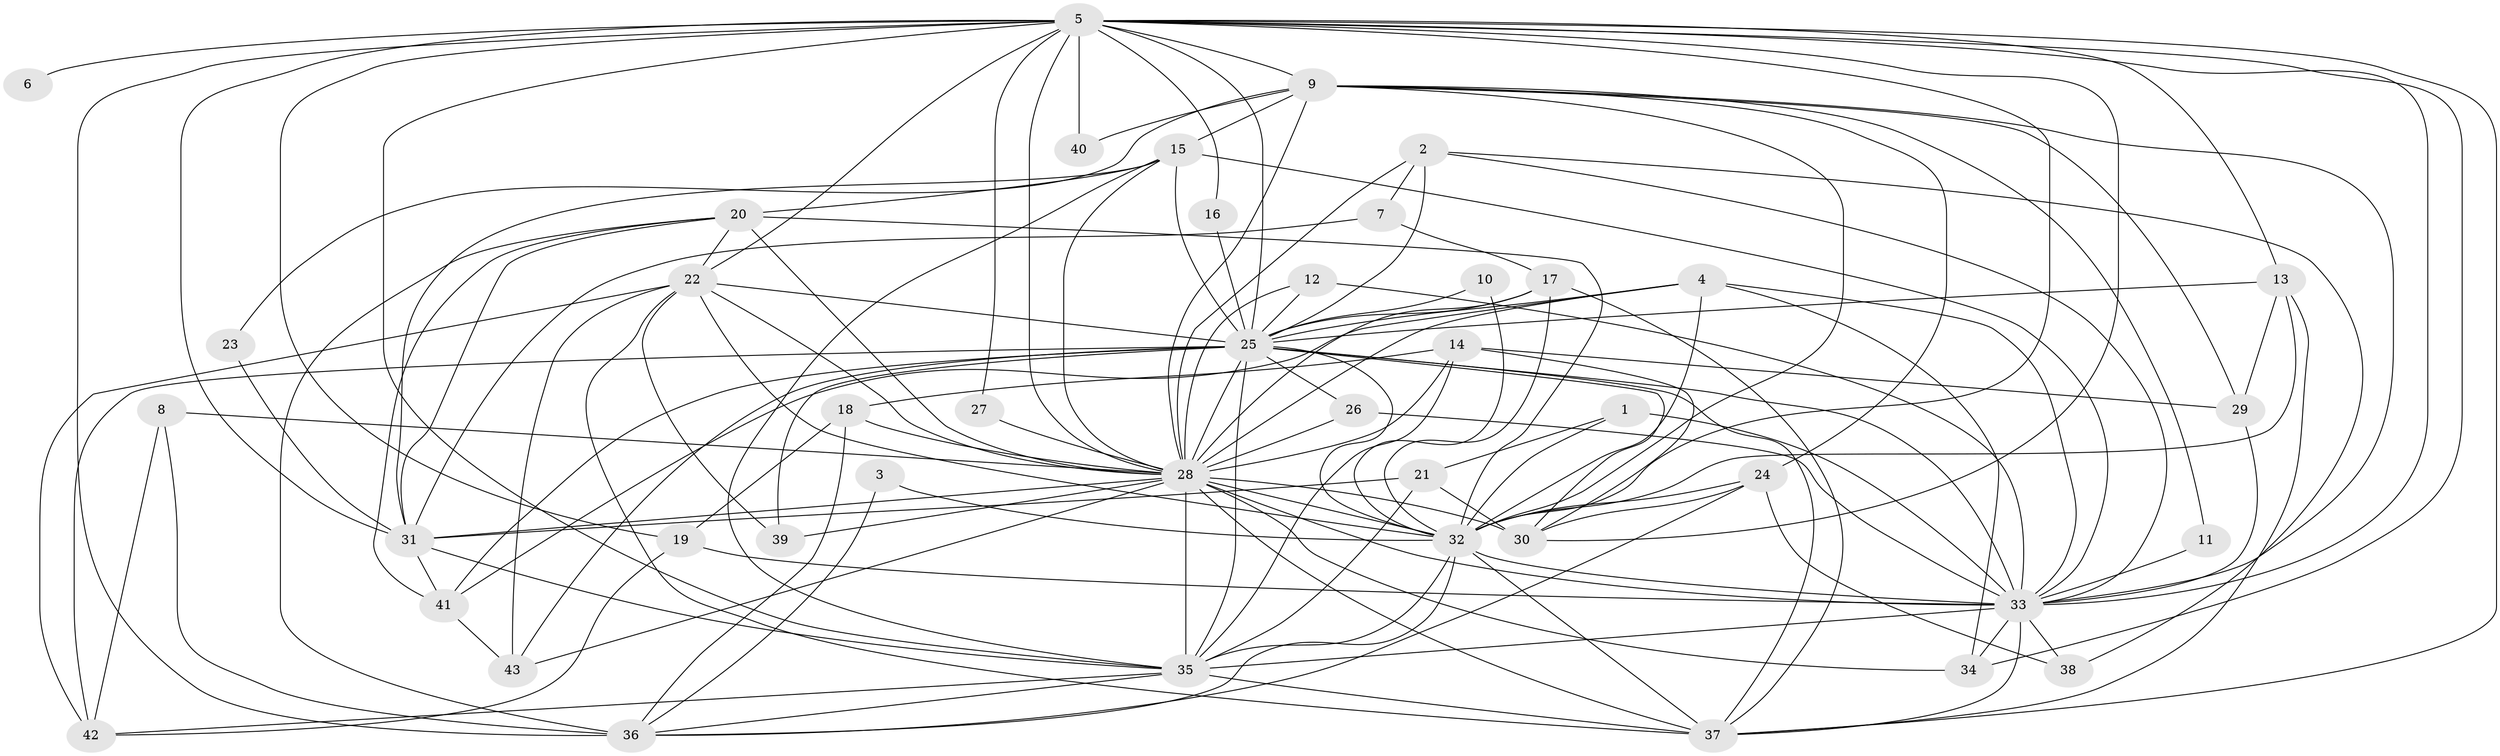 // original degree distribution, {31: 0.006993006993006993, 23: 0.013986013986013986, 17: 0.006993006993006993, 26: 0.006993006993006993, 28: 0.006993006993006993, 25: 0.006993006993006993, 14: 0.006993006993006993, 29: 0.006993006993006993, 19: 0.006993006993006993, 3: 0.23076923076923078, 6: 0.04195804195804196, 8: 0.013986013986013986, 5: 0.04195804195804196, 2: 0.5174825174825175, 4: 0.06993006993006994, 9: 0.013986013986013986}
// Generated by graph-tools (version 1.1) at 2025/36/03/04/25 23:36:28]
// undirected, 43 vertices, 138 edges
graph export_dot {
  node [color=gray90,style=filled];
  1;
  2;
  3;
  4;
  5;
  6;
  7;
  8;
  9;
  10;
  11;
  12;
  13;
  14;
  15;
  16;
  17;
  18;
  19;
  20;
  21;
  22;
  23;
  24;
  25;
  26;
  27;
  28;
  29;
  30;
  31;
  32;
  33;
  34;
  35;
  36;
  37;
  38;
  39;
  40;
  41;
  42;
  43;
  1 -- 21 [weight=1.0];
  1 -- 32 [weight=1.0];
  1 -- 33 [weight=1.0];
  2 -- 7 [weight=1.0];
  2 -- 25 [weight=1.0];
  2 -- 28 [weight=2.0];
  2 -- 33 [weight=1.0];
  2 -- 38 [weight=1.0];
  3 -- 32 [weight=1.0];
  3 -- 36 [weight=1.0];
  4 -- 25 [weight=1.0];
  4 -- 28 [weight=1.0];
  4 -- 32 [weight=1.0];
  4 -- 33 [weight=1.0];
  4 -- 34 [weight=1.0];
  4 -- 41 [weight=1.0];
  5 -- 6 [weight=1.0];
  5 -- 9 [weight=2.0];
  5 -- 13 [weight=1.0];
  5 -- 16 [weight=1.0];
  5 -- 19 [weight=1.0];
  5 -- 22 [weight=1.0];
  5 -- 25 [weight=3.0];
  5 -- 27 [weight=1.0];
  5 -- 28 [weight=4.0];
  5 -- 30 [weight=1.0];
  5 -- 31 [weight=1.0];
  5 -- 32 [weight=2.0];
  5 -- 33 [weight=1.0];
  5 -- 34 [weight=1.0];
  5 -- 35 [weight=3.0];
  5 -- 36 [weight=2.0];
  5 -- 37 [weight=1.0];
  5 -- 40 [weight=3.0];
  7 -- 17 [weight=1.0];
  7 -- 31 [weight=1.0];
  8 -- 28 [weight=1.0];
  8 -- 36 [weight=1.0];
  8 -- 42 [weight=1.0];
  9 -- 11 [weight=1.0];
  9 -- 15 [weight=1.0];
  9 -- 23 [weight=1.0];
  9 -- 24 [weight=1.0];
  9 -- 28 [weight=1.0];
  9 -- 29 [weight=1.0];
  9 -- 32 [weight=1.0];
  9 -- 33 [weight=1.0];
  9 -- 40 [weight=1.0];
  10 -- 25 [weight=1.0];
  10 -- 32 [weight=1.0];
  11 -- 33 [weight=2.0];
  12 -- 25 [weight=2.0];
  12 -- 28 [weight=1.0];
  12 -- 33 [weight=1.0];
  13 -- 25 [weight=2.0];
  13 -- 29 [weight=1.0];
  13 -- 32 [weight=1.0];
  13 -- 37 [weight=1.0];
  14 -- 18 [weight=1.0];
  14 -- 28 [weight=1.0];
  14 -- 29 [weight=1.0];
  14 -- 30 [weight=1.0];
  14 -- 35 [weight=1.0];
  15 -- 20 [weight=1.0];
  15 -- 25 [weight=1.0];
  15 -- 28 [weight=1.0];
  15 -- 31 [weight=1.0];
  15 -- 33 [weight=1.0];
  15 -- 35 [weight=1.0];
  16 -- 25 [weight=1.0];
  17 -- 25 [weight=1.0];
  17 -- 28 [weight=1.0];
  17 -- 32 [weight=1.0];
  17 -- 37 [weight=1.0];
  18 -- 19 [weight=1.0];
  18 -- 28 [weight=1.0];
  18 -- 36 [weight=1.0];
  19 -- 33 [weight=2.0];
  19 -- 42 [weight=1.0];
  20 -- 22 [weight=1.0];
  20 -- 28 [weight=2.0];
  20 -- 31 [weight=1.0];
  20 -- 32 [weight=1.0];
  20 -- 36 [weight=1.0];
  20 -- 41 [weight=1.0];
  21 -- 30 [weight=1.0];
  21 -- 31 [weight=1.0];
  21 -- 35 [weight=1.0];
  22 -- 25 [weight=1.0];
  22 -- 28 [weight=1.0];
  22 -- 32 [weight=2.0];
  22 -- 37 [weight=2.0];
  22 -- 39 [weight=1.0];
  22 -- 42 [weight=1.0];
  22 -- 43 [weight=1.0];
  23 -- 31 [weight=1.0];
  24 -- 30 [weight=1.0];
  24 -- 32 [weight=1.0];
  24 -- 36 [weight=1.0];
  24 -- 38 [weight=1.0];
  25 -- 26 [weight=1.0];
  25 -- 28 [weight=6.0];
  25 -- 30 [weight=1.0];
  25 -- 32 [weight=6.0];
  25 -- 33 [weight=3.0];
  25 -- 35 [weight=2.0];
  25 -- 37 [weight=5.0];
  25 -- 39 [weight=2.0];
  25 -- 41 [weight=1.0];
  25 -- 42 [weight=2.0];
  25 -- 43 [weight=2.0];
  26 -- 28 [weight=1.0];
  26 -- 33 [weight=2.0];
  27 -- 28 [weight=2.0];
  28 -- 30 [weight=2.0];
  28 -- 31 [weight=3.0];
  28 -- 32 [weight=5.0];
  28 -- 33 [weight=3.0];
  28 -- 34 [weight=1.0];
  28 -- 35 [weight=3.0];
  28 -- 37 [weight=4.0];
  28 -- 39 [weight=1.0];
  28 -- 43 [weight=1.0];
  29 -- 33 [weight=1.0];
  31 -- 35 [weight=1.0];
  31 -- 41 [weight=1.0];
  32 -- 33 [weight=3.0];
  32 -- 35 [weight=3.0];
  32 -- 36 [weight=1.0];
  32 -- 37 [weight=2.0];
  33 -- 34 [weight=2.0];
  33 -- 35 [weight=2.0];
  33 -- 37 [weight=1.0];
  33 -- 38 [weight=1.0];
  35 -- 36 [weight=1.0];
  35 -- 37 [weight=1.0];
  35 -- 42 [weight=1.0];
  41 -- 43 [weight=1.0];
}
